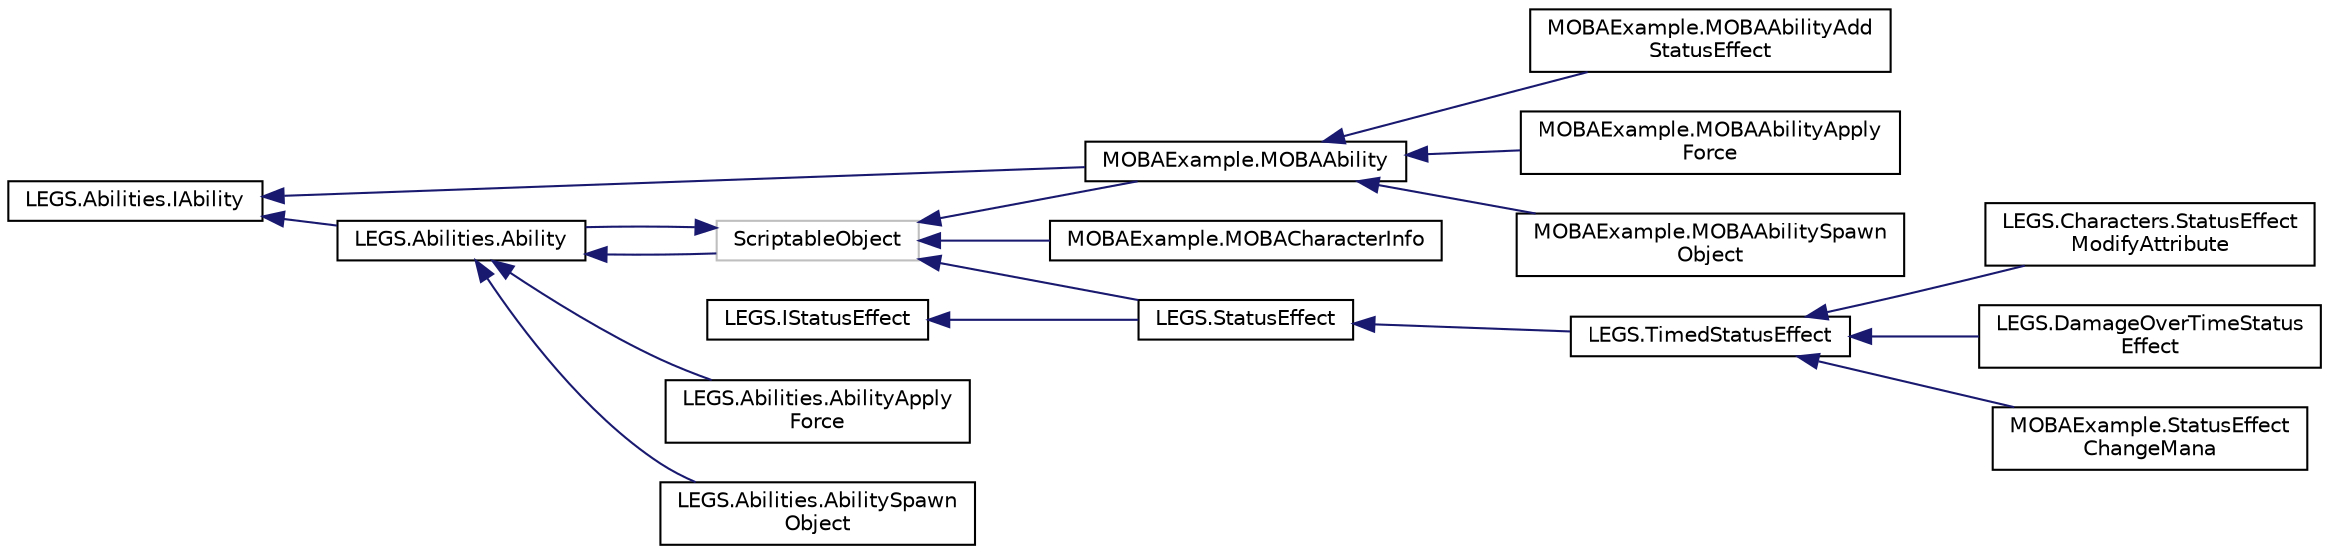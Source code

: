 digraph "Graphical Class Hierarchy"
{
 // LATEX_PDF_SIZE
  edge [fontname="Helvetica",fontsize="10",labelfontname="Helvetica",labelfontsize="10"];
  node [fontname="Helvetica",fontsize="10",shape=record];
  rankdir="LR";
  Node68 [label="LEGS.Abilities.IAbility",height=0.2,width=0.4,color="black", fillcolor="white", style="filled",URL="$interfaceLEGS_1_1Abilities_1_1IAbility.html",tooltip="An activateable script that modifies a character or the world in some form"];
  Node68 -> Node0 [dir="back",color="midnightblue",fontsize="10",style="solid",fontname="Helvetica"];
  Node0 [label="LEGS.Abilities.Ability",height=0.2,width=0.4,color="black", fillcolor="white", style="filled",URL="$classLEGS_1_1Abilities_1_1Ability.html",tooltip="ScriptableObject version of an IAbility for convenience"];
  Node0 -> Node1 [dir="back",color="midnightblue",fontsize="10",style="solid",fontname="Helvetica"];
  Node1 [label="LEGS.Abilities.AbilityAdd\lStatusEffect",height=0.2,width=0.4,color="black", fillcolor="white", style="filled",URL="$classLEGS_1_1Abilities_1_1AbilityAddStatusEffect.html",tooltip="Applies a status effect to the casting entity"];
  Node0 -> Node2 [dir="back",color="midnightblue",fontsize="10",style="solid",fontname="Helvetica"];
  Node2 [label="LEGS.Abilities.AbilityApply\lForce",height=0.2,width=0.4,color="black", fillcolor="white", style="filled",URL="$classLEGS_1_1Abilities_1_1AbilityApplyForce.html",tooltip="Adds instant force to attached Rigidbody"];
  Node0 -> Node3 [dir="back",color="midnightblue",fontsize="10",style="solid",fontname="Helvetica"];
  Node3 [label="LEGS.Abilities.AbilitySpawn\lObject",height=0.2,width=0.4,color="black", fillcolor="white", style="filled",URL="$classLEGS_1_1Abilities_1_1AbilitySpawnObject.html",tooltip="Ability that spawns an object"];
  Node68 -> Node11 [dir="back",color="midnightblue",fontsize="10",style="solid",fontname="Helvetica"];
  Node11 [label="MOBAExample.MOBAAbility",height=0.2,width=0.4,color="black", fillcolor="white", style="filled",URL="$classMOBAExample_1_1MOBAAbility.html",tooltip=" "];
  Node11 -> Node12 [dir="back",color="midnightblue",fontsize="10",style="solid",fontname="Helvetica"];
  Node12 [label="MOBAExample.MOBAAbilityAdd\lStatusEffect",height=0.2,width=0.4,color="black", fillcolor="white", style="filled",URL="$classMOBAExample_1_1MOBAAbilityAddStatusEffect.html",tooltip="Applies a status effect to the casting entity"];
  Node11 -> Node13 [dir="back",color="midnightblue",fontsize="10",style="solid",fontname="Helvetica"];
  Node13 [label="MOBAExample.MOBAAbilityApply\lForce",height=0.2,width=0.4,color="black", fillcolor="white", style="filled",URL="$classMOBAExample_1_1MOBAAbilityApplyForce.html",tooltip="Adds instant force to attached Rigidbody"];
  Node11 -> Node14 [dir="back",color="midnightblue",fontsize="10",style="solid",fontname="Helvetica"];
  Node14 [label="MOBAExample.MOBAAbilitySpawn\lObject",height=0.2,width=0.4,color="black", fillcolor="white", style="filled",URL="$classMOBAExample_1_1MOBAAbilitySpawnObject.html",tooltip=" "];
  Node57 [label="LEGS.IStatusEffect",height=0.2,width=0.4,color="black", fillcolor="white", style="filled",URL="$interfaceLEGS_1_1IStatusEffect.html",tooltip="An object that can be added and removed from an IStatusEffectReceiver"];
  Node57 -> Node6 [dir="back",color="midnightblue",fontsize="10",style="solid",fontname="Helvetica"];
  Node6 [label="LEGS.StatusEffect",height=0.2,width=0.4,color="black", fillcolor="white", style="filled",URL="$classLEGS_1_1StatusEffect.html",tooltip="ScriptableObject derived IStatusEffect"];
  Node6 -> Node7 [dir="back",color="midnightblue",fontsize="10",style="solid",fontname="Helvetica"];
  Node7 [label="LEGS.TimedStatusEffect",height=0.2,width=0.4,color="black", fillcolor="white", style="filled",URL="$classLEGS_1_1TimedStatusEffect.html",tooltip="StatusEffect that removes itself from StatusEffect.Receiver after Duration seconds has passed"];
  Node7 -> Node8 [dir="back",color="midnightblue",fontsize="10",style="solid",fontname="Helvetica"];
  Node8 [label="LEGS.Characters.StatusEffect\lModifyAttribute",height=0.2,width=0.4,color="black", fillcolor="white", style="filled",URL="$classLEGS_1_1Characters_1_1StatusEffectModifyAttribute.html",tooltip="A TimedStatusEffect that modifies an Attribute for it's duration."];
  Node7 -> Node9 [dir="back",color="midnightblue",fontsize="10",style="solid",fontname="Helvetica"];
  Node9 [label="LEGS.DamageOverTimeStatus\lEffect",height=0.2,width=0.4,color="black", fillcolor="white", style="filled",URL="$classLEGS_1_1DamageOverTimeStatusEffect.html",tooltip="TimedStatusEffect that applies damage over time to StatusEffect.Receiver"];
  Node7 -> Node10 [dir="back",color="midnightblue",fontsize="10",style="solid",fontname="Helvetica"];
  Node10 [label="MOBAExample.StatusEffect\lChangeMana",height=0.2,width=0.4,color="black", fillcolor="white", style="filled",URL="$classMOBAExample_1_1StatusEffectChangeMana.html",tooltip="TimedStatusEffect that restores MOBACharacter.Mana over time to MOBACharacter"];
  Node1 [label="ScriptableObject",height=0.2,width=0.4,color="grey75", fillcolor="white", style="filled",tooltip=" "];
  Node1 -> Node0 [dir="back",color="midnightblue",fontsize="10",style="solid",fontname="Helvetica"];
  Node1 -> Node6 [dir="back",color="midnightblue",fontsize="10",style="solid",fontname="Helvetica"];
  Node1 -> Node11 [dir="back",color="midnightblue",fontsize="10",style="solid",fontname="Helvetica"];
  Node1 -> Node15 [dir="back",color="midnightblue",fontsize="10",style="solid",fontname="Helvetica"];
  Node15 [label="MOBAExample.MOBACharacterInfo",height=0.2,width=0.4,color="black", fillcolor="white", style="filled",URL="$classMOBAExample_1_1MOBACharacterInfo.html",tooltip=" "];
}
